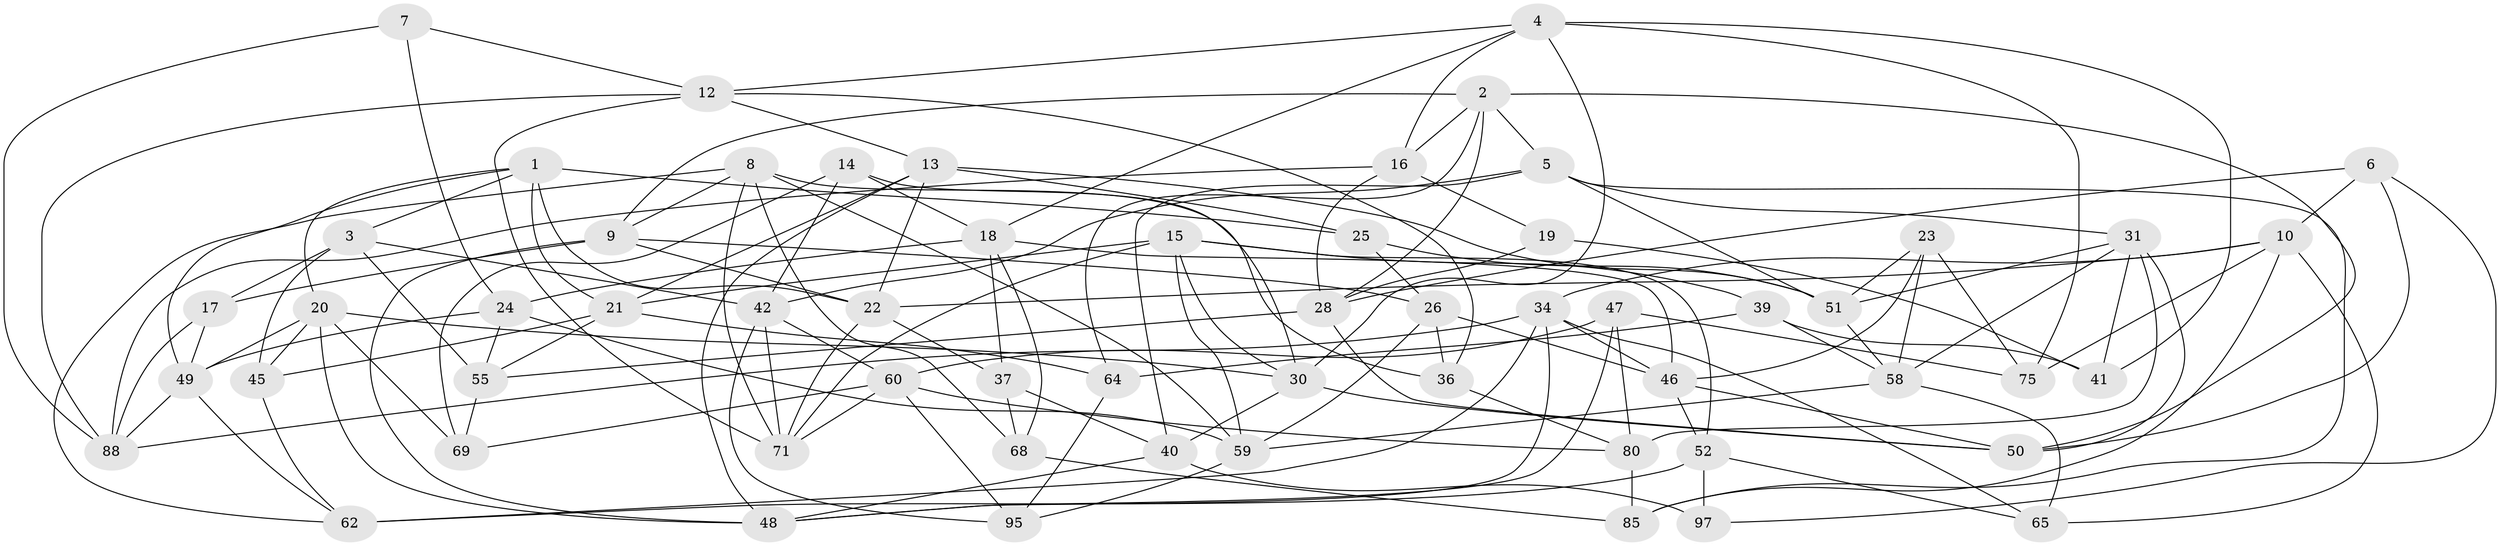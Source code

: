 // original degree distribution, {4: 1.0}
// Generated by graph-tools (version 1.1) at 2025/42/03/06/25 10:42:22]
// undirected, 59 vertices, 150 edges
graph export_dot {
graph [start="1"]
  node [color=gray90,style=filled];
  1 [super="+91"];
  2 [super="+79"];
  3 [super="+66"];
  4 [super="+54"];
  5 [super="+11"];
  6;
  7;
  8 [super="+82"];
  9 [super="+78"];
  10 [super="+27"];
  12 [super="+74"];
  13 [super="+94"];
  14;
  15 [super="+38"];
  16 [super="+29"];
  17;
  18 [super="+81"];
  19;
  20 [super="+33"];
  21 [super="+43"];
  22 [super="+61"];
  23;
  24 [super="+53"];
  25;
  26 [super="+73"];
  28 [super="+35"];
  30 [super="+32"];
  31 [super="+70"];
  34 [super="+86"];
  36 [super="+56"];
  37;
  39;
  40 [super="+89"];
  41;
  42 [super="+44"];
  45;
  46 [super="+77"];
  47;
  48 [super="+96"];
  49 [super="+72"];
  50 [super="+57"];
  51 [super="+98"];
  52 [super="+90"];
  55 [super="+84"];
  58 [super="+93"];
  59 [super="+63"];
  60 [super="+76"];
  62 [super="+67"];
  64;
  65;
  68;
  69;
  71 [super="+87"];
  75;
  80 [super="+83"];
  85;
  88 [super="+92"];
  95;
  97;
  1 -- 3;
  1 -- 25;
  1 -- 49;
  1 -- 21;
  1 -- 20;
  1 -- 22;
  2 -- 9;
  2 -- 50;
  2 -- 5;
  2 -- 64;
  2 -- 16;
  2 -- 28;
  3 -- 45;
  3 -- 55 [weight=2];
  3 -- 17;
  3 -- 42;
  4 -- 75;
  4 -- 12;
  4 -- 41;
  4 -- 18;
  4 -- 30;
  4 -- 16;
  5 -- 85;
  5 -- 51;
  5 -- 40;
  5 -- 42;
  5 -- 31;
  6 -- 97;
  6 -- 10;
  6 -- 50;
  6 -- 28;
  7 -- 24 [weight=2];
  7 -- 88;
  7 -- 12;
  8 -- 59;
  8 -- 68;
  8 -- 62;
  8 -- 9;
  8 -- 71;
  8 -- 36;
  9 -- 22;
  9 -- 48;
  9 -- 26;
  9 -- 17;
  10 -- 75;
  10 -- 85;
  10 -- 65;
  10 -- 22;
  10 -- 34;
  12 -- 71;
  12 -- 13;
  12 -- 36;
  12 -- 88;
  13 -- 25;
  13 -- 51;
  13 -- 48;
  13 -- 22;
  13 -- 21;
  14 -- 69;
  14 -- 18;
  14 -- 42;
  14 -- 30;
  15 -- 71;
  15 -- 52;
  15 -- 39;
  15 -- 21;
  15 -- 59;
  15 -- 30;
  16 -- 88;
  16 -- 19 [weight=2];
  16 -- 28;
  17 -- 88;
  17 -- 49;
  18 -- 24;
  18 -- 68;
  18 -- 37;
  18 -- 46;
  19 -- 28;
  19 -- 41;
  20 -- 49;
  20 -- 45;
  20 -- 48;
  20 -- 69;
  20 -- 30;
  21 -- 64;
  21 -- 55;
  21 -- 45;
  22 -- 37;
  22 -- 71;
  23 -- 75;
  23 -- 51;
  23 -- 46;
  23 -- 58;
  24 -- 55;
  24 -- 49;
  24 -- 59;
  25 -- 26;
  25 -- 51;
  26 -- 36 [weight=2];
  26 -- 59;
  26 -- 46;
  28 -- 50;
  28 -- 55;
  30 -- 50;
  30 -- 40;
  31 -- 51;
  31 -- 41;
  31 -- 80;
  31 -- 50;
  31 -- 58;
  34 -- 62;
  34 -- 48;
  34 -- 46;
  34 -- 65;
  34 -- 88;
  36 -- 80 [weight=2];
  37 -- 68;
  37 -- 40;
  39 -- 64;
  39 -- 58;
  39 -- 41;
  40 -- 97 [weight=2];
  40 -- 48;
  42 -- 60;
  42 -- 71;
  42 -- 95;
  45 -- 62;
  46 -- 50;
  46 -- 52;
  47 -- 48;
  47 -- 75;
  47 -- 80;
  47 -- 60;
  49 -- 62;
  49 -- 88;
  51 -- 58;
  52 -- 65;
  52 -- 62 [weight=2];
  52 -- 97;
  55 -- 69;
  58 -- 65;
  58 -- 59;
  59 -- 95;
  60 -- 95;
  60 -- 80;
  60 -- 69;
  60 -- 71;
  64 -- 95;
  68 -- 85;
  80 -- 85;
}

